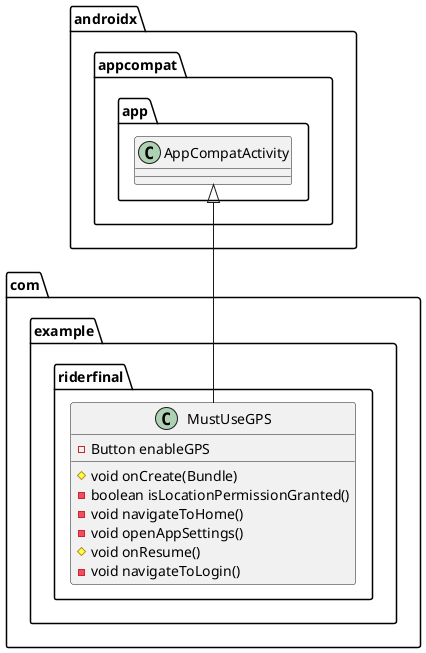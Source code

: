 @startuml
class com.example.riderfinal.MustUseGPS {
- Button enableGPS
# void onCreate(Bundle)
- boolean isLocationPermissionGranted()
- void navigateToHome()
- void openAppSettings()
# void onResume()
- void navigateToLogin()
}




androidx.appcompat.app.AppCompatActivity <|-- com.example.riderfinal.MustUseGPS
@enduml